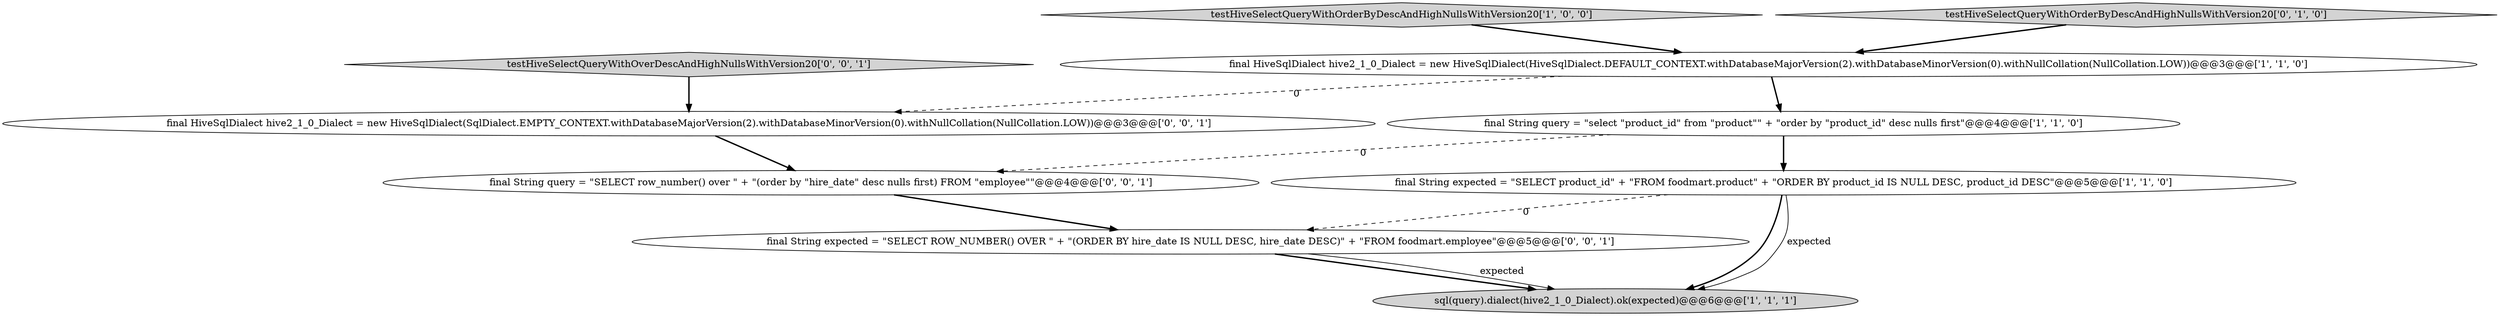 digraph {
3 [style = filled, label = "final HiveSqlDialect hive2_1_0_Dialect = new HiveSqlDialect(HiveSqlDialect.DEFAULT_CONTEXT.withDatabaseMajorVersion(2).withDatabaseMinorVersion(0).withNullCollation(NullCollation.LOW))@@@3@@@['1', '1', '0']", fillcolor = white, shape = ellipse image = "AAA0AAABBB1BBB"];
1 [style = filled, label = "testHiveSelectQueryWithOrderByDescAndHighNullsWithVersion20['1', '0', '0']", fillcolor = lightgray, shape = diamond image = "AAA0AAABBB1BBB"];
7 [style = filled, label = "final String query = \"SELECT row_number() over \" + \"(order by \"hire_date\" desc nulls first) FROM \"employee\"\"@@@4@@@['0', '0', '1']", fillcolor = white, shape = ellipse image = "AAA0AAABBB3BBB"];
2 [style = filled, label = "final String query = \"select \"product_id\" from \"product\"\" + \"order by \"product_id\" desc nulls first\"@@@4@@@['1', '1', '0']", fillcolor = white, shape = ellipse image = "AAA0AAABBB1BBB"];
8 [style = filled, label = "final String expected = \"SELECT ROW_NUMBER() OVER \" + \"(ORDER BY hire_date IS NULL DESC, hire_date DESC)\" + \"FROM foodmart.employee\"@@@5@@@['0', '0', '1']", fillcolor = white, shape = ellipse image = "AAA0AAABBB3BBB"];
4 [style = filled, label = "sql(query).dialect(hive2_1_0_Dialect).ok(expected)@@@6@@@['1', '1', '1']", fillcolor = lightgray, shape = ellipse image = "AAA0AAABBB1BBB"];
5 [style = filled, label = "testHiveSelectQueryWithOrderByDescAndHighNullsWithVersion20['0', '1', '0']", fillcolor = lightgray, shape = diamond image = "AAA0AAABBB2BBB"];
6 [style = filled, label = "final HiveSqlDialect hive2_1_0_Dialect = new HiveSqlDialect(SqlDialect.EMPTY_CONTEXT.withDatabaseMajorVersion(2).withDatabaseMinorVersion(0).withNullCollation(NullCollation.LOW))@@@3@@@['0', '0', '1']", fillcolor = white, shape = ellipse image = "AAA0AAABBB3BBB"];
0 [style = filled, label = "final String expected = \"SELECT product_id\" + \"FROM foodmart.product\" + \"ORDER BY product_id IS NULL DESC, product_id DESC\"@@@5@@@['1', '1', '0']", fillcolor = white, shape = ellipse image = "AAA0AAABBB1BBB"];
9 [style = filled, label = "testHiveSelectQueryWithOverDescAndHighNullsWithVersion20['0', '0', '1']", fillcolor = lightgray, shape = diamond image = "AAA0AAABBB3BBB"];
1->3 [style = bold, label=""];
5->3 [style = bold, label=""];
0->8 [style = dashed, label="0"];
2->0 [style = bold, label=""];
3->6 [style = dashed, label="0"];
8->4 [style = bold, label=""];
3->2 [style = bold, label=""];
6->7 [style = bold, label=""];
2->7 [style = dashed, label="0"];
7->8 [style = bold, label=""];
0->4 [style = bold, label=""];
0->4 [style = solid, label="expected"];
9->6 [style = bold, label=""];
8->4 [style = solid, label="expected"];
}
